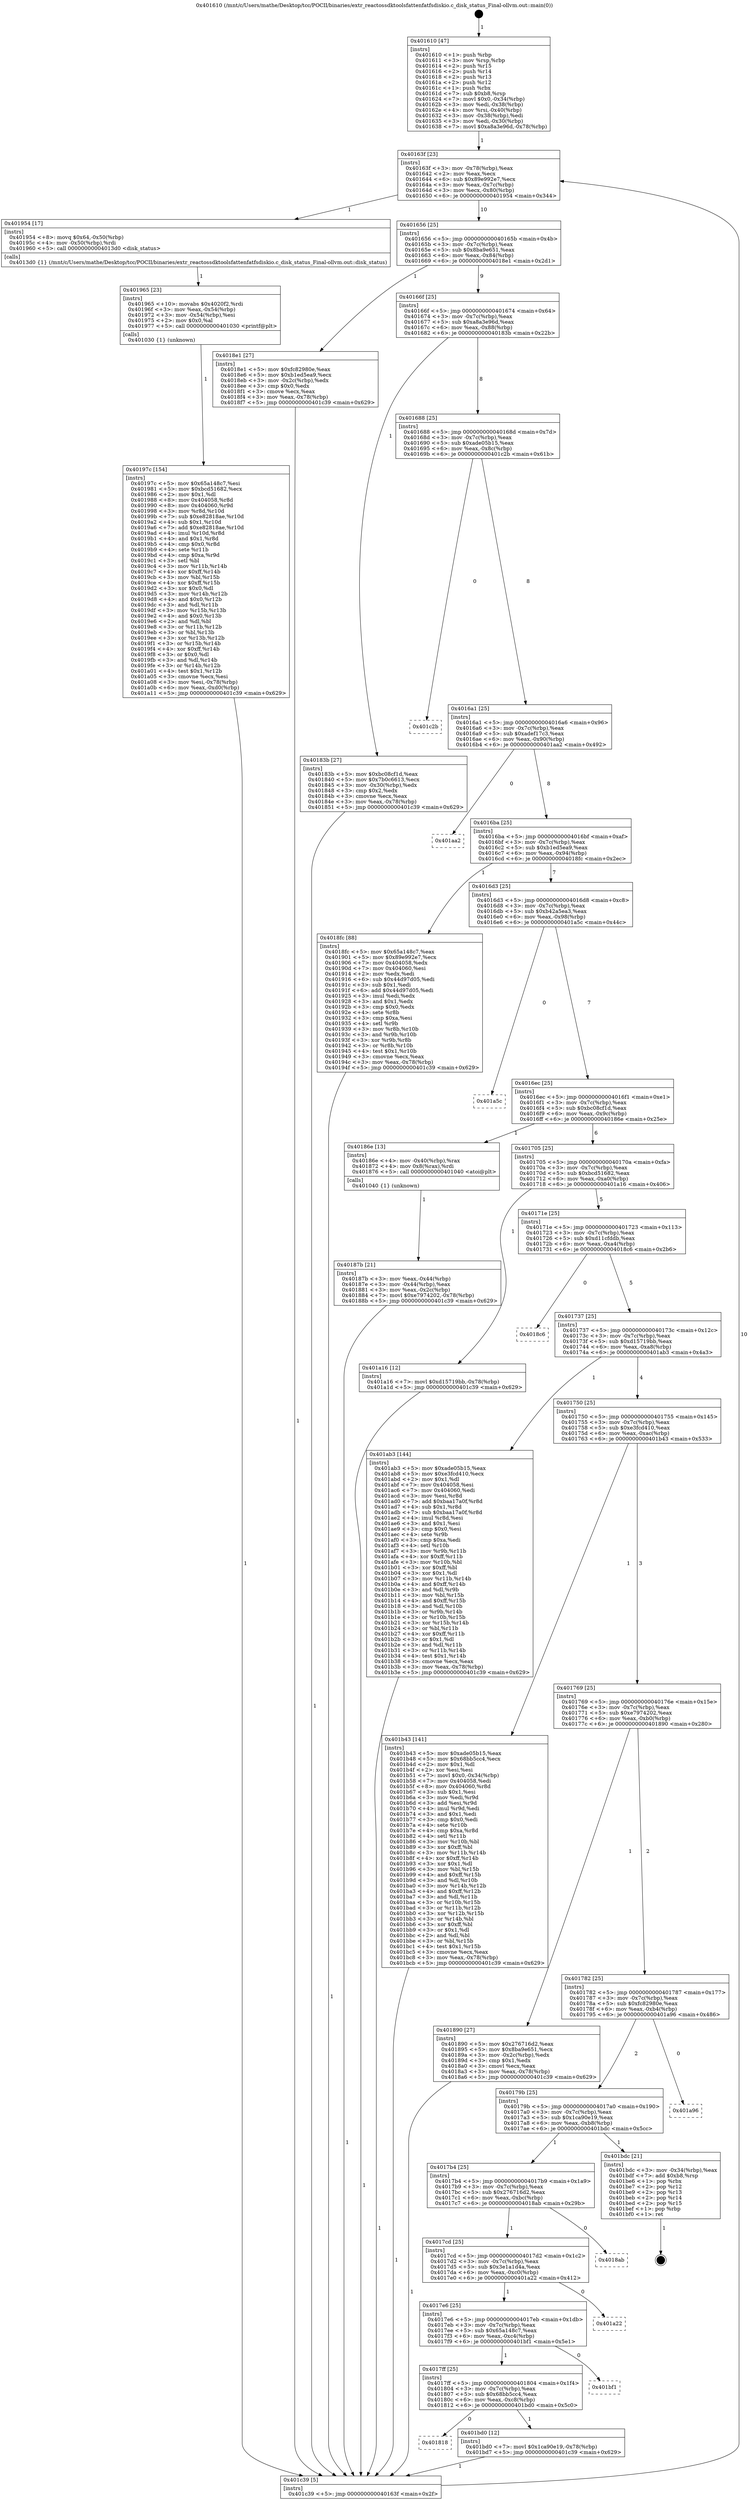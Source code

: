 digraph "0x401610" {
  label = "0x401610 (/mnt/c/Users/mathe/Desktop/tcc/POCII/binaries/extr_reactossdktoolsfattenfatfsdiskio.c_disk_status_Final-ollvm.out::main(0))"
  labelloc = "t"
  node[shape=record]

  Entry [label="",width=0.3,height=0.3,shape=circle,fillcolor=black,style=filled]
  "0x40163f" [label="{
     0x40163f [23]\l
     | [instrs]\l
     &nbsp;&nbsp;0x40163f \<+3\>: mov -0x78(%rbp),%eax\l
     &nbsp;&nbsp;0x401642 \<+2\>: mov %eax,%ecx\l
     &nbsp;&nbsp;0x401644 \<+6\>: sub $0x89e992e7,%ecx\l
     &nbsp;&nbsp;0x40164a \<+3\>: mov %eax,-0x7c(%rbp)\l
     &nbsp;&nbsp;0x40164d \<+3\>: mov %ecx,-0x80(%rbp)\l
     &nbsp;&nbsp;0x401650 \<+6\>: je 0000000000401954 \<main+0x344\>\l
  }"]
  "0x401954" [label="{
     0x401954 [17]\l
     | [instrs]\l
     &nbsp;&nbsp;0x401954 \<+8\>: movq $0x64,-0x50(%rbp)\l
     &nbsp;&nbsp;0x40195c \<+4\>: mov -0x50(%rbp),%rdi\l
     &nbsp;&nbsp;0x401960 \<+5\>: call 00000000004013d0 \<disk_status\>\l
     | [calls]\l
     &nbsp;&nbsp;0x4013d0 \{1\} (/mnt/c/Users/mathe/Desktop/tcc/POCII/binaries/extr_reactossdktoolsfattenfatfsdiskio.c_disk_status_Final-ollvm.out::disk_status)\l
  }"]
  "0x401656" [label="{
     0x401656 [25]\l
     | [instrs]\l
     &nbsp;&nbsp;0x401656 \<+5\>: jmp 000000000040165b \<main+0x4b\>\l
     &nbsp;&nbsp;0x40165b \<+3\>: mov -0x7c(%rbp),%eax\l
     &nbsp;&nbsp;0x40165e \<+5\>: sub $0x8ba9e651,%eax\l
     &nbsp;&nbsp;0x401663 \<+6\>: mov %eax,-0x84(%rbp)\l
     &nbsp;&nbsp;0x401669 \<+6\>: je 00000000004018e1 \<main+0x2d1\>\l
  }"]
  Exit [label="",width=0.3,height=0.3,shape=circle,fillcolor=black,style=filled,peripheries=2]
  "0x4018e1" [label="{
     0x4018e1 [27]\l
     | [instrs]\l
     &nbsp;&nbsp;0x4018e1 \<+5\>: mov $0xfc82980e,%eax\l
     &nbsp;&nbsp;0x4018e6 \<+5\>: mov $0xb1ed5ea9,%ecx\l
     &nbsp;&nbsp;0x4018eb \<+3\>: mov -0x2c(%rbp),%edx\l
     &nbsp;&nbsp;0x4018ee \<+3\>: cmp $0x0,%edx\l
     &nbsp;&nbsp;0x4018f1 \<+3\>: cmove %ecx,%eax\l
     &nbsp;&nbsp;0x4018f4 \<+3\>: mov %eax,-0x78(%rbp)\l
     &nbsp;&nbsp;0x4018f7 \<+5\>: jmp 0000000000401c39 \<main+0x629\>\l
  }"]
  "0x40166f" [label="{
     0x40166f [25]\l
     | [instrs]\l
     &nbsp;&nbsp;0x40166f \<+5\>: jmp 0000000000401674 \<main+0x64\>\l
     &nbsp;&nbsp;0x401674 \<+3\>: mov -0x7c(%rbp),%eax\l
     &nbsp;&nbsp;0x401677 \<+5\>: sub $0xa8a3e96d,%eax\l
     &nbsp;&nbsp;0x40167c \<+6\>: mov %eax,-0x88(%rbp)\l
     &nbsp;&nbsp;0x401682 \<+6\>: je 000000000040183b \<main+0x22b\>\l
  }"]
  "0x401818" [label="{
     0x401818\l
  }", style=dashed]
  "0x40183b" [label="{
     0x40183b [27]\l
     | [instrs]\l
     &nbsp;&nbsp;0x40183b \<+5\>: mov $0xbc08cf1d,%eax\l
     &nbsp;&nbsp;0x401840 \<+5\>: mov $0x7b0c6613,%ecx\l
     &nbsp;&nbsp;0x401845 \<+3\>: mov -0x30(%rbp),%edx\l
     &nbsp;&nbsp;0x401848 \<+3\>: cmp $0x2,%edx\l
     &nbsp;&nbsp;0x40184b \<+3\>: cmovne %ecx,%eax\l
     &nbsp;&nbsp;0x40184e \<+3\>: mov %eax,-0x78(%rbp)\l
     &nbsp;&nbsp;0x401851 \<+5\>: jmp 0000000000401c39 \<main+0x629\>\l
  }"]
  "0x401688" [label="{
     0x401688 [25]\l
     | [instrs]\l
     &nbsp;&nbsp;0x401688 \<+5\>: jmp 000000000040168d \<main+0x7d\>\l
     &nbsp;&nbsp;0x40168d \<+3\>: mov -0x7c(%rbp),%eax\l
     &nbsp;&nbsp;0x401690 \<+5\>: sub $0xade05b15,%eax\l
     &nbsp;&nbsp;0x401695 \<+6\>: mov %eax,-0x8c(%rbp)\l
     &nbsp;&nbsp;0x40169b \<+6\>: je 0000000000401c2b \<main+0x61b\>\l
  }"]
  "0x401c39" [label="{
     0x401c39 [5]\l
     | [instrs]\l
     &nbsp;&nbsp;0x401c39 \<+5\>: jmp 000000000040163f \<main+0x2f\>\l
  }"]
  "0x401610" [label="{
     0x401610 [47]\l
     | [instrs]\l
     &nbsp;&nbsp;0x401610 \<+1\>: push %rbp\l
     &nbsp;&nbsp;0x401611 \<+3\>: mov %rsp,%rbp\l
     &nbsp;&nbsp;0x401614 \<+2\>: push %r15\l
     &nbsp;&nbsp;0x401616 \<+2\>: push %r14\l
     &nbsp;&nbsp;0x401618 \<+2\>: push %r13\l
     &nbsp;&nbsp;0x40161a \<+2\>: push %r12\l
     &nbsp;&nbsp;0x40161c \<+1\>: push %rbx\l
     &nbsp;&nbsp;0x40161d \<+7\>: sub $0xb8,%rsp\l
     &nbsp;&nbsp;0x401624 \<+7\>: movl $0x0,-0x34(%rbp)\l
     &nbsp;&nbsp;0x40162b \<+3\>: mov %edi,-0x38(%rbp)\l
     &nbsp;&nbsp;0x40162e \<+4\>: mov %rsi,-0x40(%rbp)\l
     &nbsp;&nbsp;0x401632 \<+3\>: mov -0x38(%rbp),%edi\l
     &nbsp;&nbsp;0x401635 \<+3\>: mov %edi,-0x30(%rbp)\l
     &nbsp;&nbsp;0x401638 \<+7\>: movl $0xa8a3e96d,-0x78(%rbp)\l
  }"]
  "0x401bd0" [label="{
     0x401bd0 [12]\l
     | [instrs]\l
     &nbsp;&nbsp;0x401bd0 \<+7\>: movl $0x1ca90e19,-0x78(%rbp)\l
     &nbsp;&nbsp;0x401bd7 \<+5\>: jmp 0000000000401c39 \<main+0x629\>\l
  }"]
  "0x401c2b" [label="{
     0x401c2b\l
  }", style=dashed]
  "0x4016a1" [label="{
     0x4016a1 [25]\l
     | [instrs]\l
     &nbsp;&nbsp;0x4016a1 \<+5\>: jmp 00000000004016a6 \<main+0x96\>\l
     &nbsp;&nbsp;0x4016a6 \<+3\>: mov -0x7c(%rbp),%eax\l
     &nbsp;&nbsp;0x4016a9 \<+5\>: sub $0xadef17c3,%eax\l
     &nbsp;&nbsp;0x4016ae \<+6\>: mov %eax,-0x90(%rbp)\l
     &nbsp;&nbsp;0x4016b4 \<+6\>: je 0000000000401aa2 \<main+0x492\>\l
  }"]
  "0x4017ff" [label="{
     0x4017ff [25]\l
     | [instrs]\l
     &nbsp;&nbsp;0x4017ff \<+5\>: jmp 0000000000401804 \<main+0x1f4\>\l
     &nbsp;&nbsp;0x401804 \<+3\>: mov -0x7c(%rbp),%eax\l
     &nbsp;&nbsp;0x401807 \<+5\>: sub $0x68bb5cc4,%eax\l
     &nbsp;&nbsp;0x40180c \<+6\>: mov %eax,-0xc8(%rbp)\l
     &nbsp;&nbsp;0x401812 \<+6\>: je 0000000000401bd0 \<main+0x5c0\>\l
  }"]
  "0x401aa2" [label="{
     0x401aa2\l
  }", style=dashed]
  "0x4016ba" [label="{
     0x4016ba [25]\l
     | [instrs]\l
     &nbsp;&nbsp;0x4016ba \<+5\>: jmp 00000000004016bf \<main+0xaf\>\l
     &nbsp;&nbsp;0x4016bf \<+3\>: mov -0x7c(%rbp),%eax\l
     &nbsp;&nbsp;0x4016c2 \<+5\>: sub $0xb1ed5ea9,%eax\l
     &nbsp;&nbsp;0x4016c7 \<+6\>: mov %eax,-0x94(%rbp)\l
     &nbsp;&nbsp;0x4016cd \<+6\>: je 00000000004018fc \<main+0x2ec\>\l
  }"]
  "0x401bf1" [label="{
     0x401bf1\l
  }", style=dashed]
  "0x4018fc" [label="{
     0x4018fc [88]\l
     | [instrs]\l
     &nbsp;&nbsp;0x4018fc \<+5\>: mov $0x65a148c7,%eax\l
     &nbsp;&nbsp;0x401901 \<+5\>: mov $0x89e992e7,%ecx\l
     &nbsp;&nbsp;0x401906 \<+7\>: mov 0x404058,%edx\l
     &nbsp;&nbsp;0x40190d \<+7\>: mov 0x404060,%esi\l
     &nbsp;&nbsp;0x401914 \<+2\>: mov %edx,%edi\l
     &nbsp;&nbsp;0x401916 \<+6\>: sub $0x44d97d05,%edi\l
     &nbsp;&nbsp;0x40191c \<+3\>: sub $0x1,%edi\l
     &nbsp;&nbsp;0x40191f \<+6\>: add $0x44d97d05,%edi\l
     &nbsp;&nbsp;0x401925 \<+3\>: imul %edi,%edx\l
     &nbsp;&nbsp;0x401928 \<+3\>: and $0x1,%edx\l
     &nbsp;&nbsp;0x40192b \<+3\>: cmp $0x0,%edx\l
     &nbsp;&nbsp;0x40192e \<+4\>: sete %r8b\l
     &nbsp;&nbsp;0x401932 \<+3\>: cmp $0xa,%esi\l
     &nbsp;&nbsp;0x401935 \<+4\>: setl %r9b\l
     &nbsp;&nbsp;0x401939 \<+3\>: mov %r8b,%r10b\l
     &nbsp;&nbsp;0x40193c \<+3\>: and %r9b,%r10b\l
     &nbsp;&nbsp;0x40193f \<+3\>: xor %r9b,%r8b\l
     &nbsp;&nbsp;0x401942 \<+3\>: or %r8b,%r10b\l
     &nbsp;&nbsp;0x401945 \<+4\>: test $0x1,%r10b\l
     &nbsp;&nbsp;0x401949 \<+3\>: cmovne %ecx,%eax\l
     &nbsp;&nbsp;0x40194c \<+3\>: mov %eax,-0x78(%rbp)\l
     &nbsp;&nbsp;0x40194f \<+5\>: jmp 0000000000401c39 \<main+0x629\>\l
  }"]
  "0x4016d3" [label="{
     0x4016d3 [25]\l
     | [instrs]\l
     &nbsp;&nbsp;0x4016d3 \<+5\>: jmp 00000000004016d8 \<main+0xc8\>\l
     &nbsp;&nbsp;0x4016d8 \<+3\>: mov -0x7c(%rbp),%eax\l
     &nbsp;&nbsp;0x4016db \<+5\>: sub $0xb42a5ea3,%eax\l
     &nbsp;&nbsp;0x4016e0 \<+6\>: mov %eax,-0x98(%rbp)\l
     &nbsp;&nbsp;0x4016e6 \<+6\>: je 0000000000401a5c \<main+0x44c\>\l
  }"]
  "0x4017e6" [label="{
     0x4017e6 [25]\l
     | [instrs]\l
     &nbsp;&nbsp;0x4017e6 \<+5\>: jmp 00000000004017eb \<main+0x1db\>\l
     &nbsp;&nbsp;0x4017eb \<+3\>: mov -0x7c(%rbp),%eax\l
     &nbsp;&nbsp;0x4017ee \<+5\>: sub $0x65a148c7,%eax\l
     &nbsp;&nbsp;0x4017f3 \<+6\>: mov %eax,-0xc4(%rbp)\l
     &nbsp;&nbsp;0x4017f9 \<+6\>: je 0000000000401bf1 \<main+0x5e1\>\l
  }"]
  "0x401a5c" [label="{
     0x401a5c\l
  }", style=dashed]
  "0x4016ec" [label="{
     0x4016ec [25]\l
     | [instrs]\l
     &nbsp;&nbsp;0x4016ec \<+5\>: jmp 00000000004016f1 \<main+0xe1\>\l
     &nbsp;&nbsp;0x4016f1 \<+3\>: mov -0x7c(%rbp),%eax\l
     &nbsp;&nbsp;0x4016f4 \<+5\>: sub $0xbc08cf1d,%eax\l
     &nbsp;&nbsp;0x4016f9 \<+6\>: mov %eax,-0x9c(%rbp)\l
     &nbsp;&nbsp;0x4016ff \<+6\>: je 000000000040186e \<main+0x25e\>\l
  }"]
  "0x401a22" [label="{
     0x401a22\l
  }", style=dashed]
  "0x40186e" [label="{
     0x40186e [13]\l
     | [instrs]\l
     &nbsp;&nbsp;0x40186e \<+4\>: mov -0x40(%rbp),%rax\l
     &nbsp;&nbsp;0x401872 \<+4\>: mov 0x8(%rax),%rdi\l
     &nbsp;&nbsp;0x401876 \<+5\>: call 0000000000401040 \<atoi@plt\>\l
     | [calls]\l
     &nbsp;&nbsp;0x401040 \{1\} (unknown)\l
  }"]
  "0x401705" [label="{
     0x401705 [25]\l
     | [instrs]\l
     &nbsp;&nbsp;0x401705 \<+5\>: jmp 000000000040170a \<main+0xfa\>\l
     &nbsp;&nbsp;0x40170a \<+3\>: mov -0x7c(%rbp),%eax\l
     &nbsp;&nbsp;0x40170d \<+5\>: sub $0xbcd51682,%eax\l
     &nbsp;&nbsp;0x401712 \<+6\>: mov %eax,-0xa0(%rbp)\l
     &nbsp;&nbsp;0x401718 \<+6\>: je 0000000000401a16 \<main+0x406\>\l
  }"]
  "0x40187b" [label="{
     0x40187b [21]\l
     | [instrs]\l
     &nbsp;&nbsp;0x40187b \<+3\>: mov %eax,-0x44(%rbp)\l
     &nbsp;&nbsp;0x40187e \<+3\>: mov -0x44(%rbp),%eax\l
     &nbsp;&nbsp;0x401881 \<+3\>: mov %eax,-0x2c(%rbp)\l
     &nbsp;&nbsp;0x401884 \<+7\>: movl $0xe7974202,-0x78(%rbp)\l
     &nbsp;&nbsp;0x40188b \<+5\>: jmp 0000000000401c39 \<main+0x629\>\l
  }"]
  "0x4017cd" [label="{
     0x4017cd [25]\l
     | [instrs]\l
     &nbsp;&nbsp;0x4017cd \<+5\>: jmp 00000000004017d2 \<main+0x1c2\>\l
     &nbsp;&nbsp;0x4017d2 \<+3\>: mov -0x7c(%rbp),%eax\l
     &nbsp;&nbsp;0x4017d5 \<+5\>: sub $0x3e1a1d4a,%eax\l
     &nbsp;&nbsp;0x4017da \<+6\>: mov %eax,-0xc0(%rbp)\l
     &nbsp;&nbsp;0x4017e0 \<+6\>: je 0000000000401a22 \<main+0x412\>\l
  }"]
  "0x401a16" [label="{
     0x401a16 [12]\l
     | [instrs]\l
     &nbsp;&nbsp;0x401a16 \<+7\>: movl $0xd15719bb,-0x78(%rbp)\l
     &nbsp;&nbsp;0x401a1d \<+5\>: jmp 0000000000401c39 \<main+0x629\>\l
  }"]
  "0x40171e" [label="{
     0x40171e [25]\l
     | [instrs]\l
     &nbsp;&nbsp;0x40171e \<+5\>: jmp 0000000000401723 \<main+0x113\>\l
     &nbsp;&nbsp;0x401723 \<+3\>: mov -0x7c(%rbp),%eax\l
     &nbsp;&nbsp;0x401726 \<+5\>: sub $0xd11cfddb,%eax\l
     &nbsp;&nbsp;0x40172b \<+6\>: mov %eax,-0xa4(%rbp)\l
     &nbsp;&nbsp;0x401731 \<+6\>: je 00000000004018c6 \<main+0x2b6\>\l
  }"]
  "0x4018ab" [label="{
     0x4018ab\l
  }", style=dashed]
  "0x4018c6" [label="{
     0x4018c6\l
  }", style=dashed]
  "0x401737" [label="{
     0x401737 [25]\l
     | [instrs]\l
     &nbsp;&nbsp;0x401737 \<+5\>: jmp 000000000040173c \<main+0x12c\>\l
     &nbsp;&nbsp;0x40173c \<+3\>: mov -0x7c(%rbp),%eax\l
     &nbsp;&nbsp;0x40173f \<+5\>: sub $0xd15719bb,%eax\l
     &nbsp;&nbsp;0x401744 \<+6\>: mov %eax,-0xa8(%rbp)\l
     &nbsp;&nbsp;0x40174a \<+6\>: je 0000000000401ab3 \<main+0x4a3\>\l
  }"]
  "0x4017b4" [label="{
     0x4017b4 [25]\l
     | [instrs]\l
     &nbsp;&nbsp;0x4017b4 \<+5\>: jmp 00000000004017b9 \<main+0x1a9\>\l
     &nbsp;&nbsp;0x4017b9 \<+3\>: mov -0x7c(%rbp),%eax\l
     &nbsp;&nbsp;0x4017bc \<+5\>: sub $0x276716d2,%eax\l
     &nbsp;&nbsp;0x4017c1 \<+6\>: mov %eax,-0xbc(%rbp)\l
     &nbsp;&nbsp;0x4017c7 \<+6\>: je 00000000004018ab \<main+0x29b\>\l
  }"]
  "0x401ab3" [label="{
     0x401ab3 [144]\l
     | [instrs]\l
     &nbsp;&nbsp;0x401ab3 \<+5\>: mov $0xade05b15,%eax\l
     &nbsp;&nbsp;0x401ab8 \<+5\>: mov $0xe3fcd410,%ecx\l
     &nbsp;&nbsp;0x401abd \<+2\>: mov $0x1,%dl\l
     &nbsp;&nbsp;0x401abf \<+7\>: mov 0x404058,%esi\l
     &nbsp;&nbsp;0x401ac6 \<+7\>: mov 0x404060,%edi\l
     &nbsp;&nbsp;0x401acd \<+3\>: mov %esi,%r8d\l
     &nbsp;&nbsp;0x401ad0 \<+7\>: add $0xbaa17a0f,%r8d\l
     &nbsp;&nbsp;0x401ad7 \<+4\>: sub $0x1,%r8d\l
     &nbsp;&nbsp;0x401adb \<+7\>: sub $0xbaa17a0f,%r8d\l
     &nbsp;&nbsp;0x401ae2 \<+4\>: imul %r8d,%esi\l
     &nbsp;&nbsp;0x401ae6 \<+3\>: and $0x1,%esi\l
     &nbsp;&nbsp;0x401ae9 \<+3\>: cmp $0x0,%esi\l
     &nbsp;&nbsp;0x401aec \<+4\>: sete %r9b\l
     &nbsp;&nbsp;0x401af0 \<+3\>: cmp $0xa,%edi\l
     &nbsp;&nbsp;0x401af3 \<+4\>: setl %r10b\l
     &nbsp;&nbsp;0x401af7 \<+3\>: mov %r9b,%r11b\l
     &nbsp;&nbsp;0x401afa \<+4\>: xor $0xff,%r11b\l
     &nbsp;&nbsp;0x401afe \<+3\>: mov %r10b,%bl\l
     &nbsp;&nbsp;0x401b01 \<+3\>: xor $0xff,%bl\l
     &nbsp;&nbsp;0x401b04 \<+3\>: xor $0x1,%dl\l
     &nbsp;&nbsp;0x401b07 \<+3\>: mov %r11b,%r14b\l
     &nbsp;&nbsp;0x401b0a \<+4\>: and $0xff,%r14b\l
     &nbsp;&nbsp;0x401b0e \<+3\>: and %dl,%r9b\l
     &nbsp;&nbsp;0x401b11 \<+3\>: mov %bl,%r15b\l
     &nbsp;&nbsp;0x401b14 \<+4\>: and $0xff,%r15b\l
     &nbsp;&nbsp;0x401b18 \<+3\>: and %dl,%r10b\l
     &nbsp;&nbsp;0x401b1b \<+3\>: or %r9b,%r14b\l
     &nbsp;&nbsp;0x401b1e \<+3\>: or %r10b,%r15b\l
     &nbsp;&nbsp;0x401b21 \<+3\>: xor %r15b,%r14b\l
     &nbsp;&nbsp;0x401b24 \<+3\>: or %bl,%r11b\l
     &nbsp;&nbsp;0x401b27 \<+4\>: xor $0xff,%r11b\l
     &nbsp;&nbsp;0x401b2b \<+3\>: or $0x1,%dl\l
     &nbsp;&nbsp;0x401b2e \<+3\>: and %dl,%r11b\l
     &nbsp;&nbsp;0x401b31 \<+3\>: or %r11b,%r14b\l
     &nbsp;&nbsp;0x401b34 \<+4\>: test $0x1,%r14b\l
     &nbsp;&nbsp;0x401b38 \<+3\>: cmovne %ecx,%eax\l
     &nbsp;&nbsp;0x401b3b \<+3\>: mov %eax,-0x78(%rbp)\l
     &nbsp;&nbsp;0x401b3e \<+5\>: jmp 0000000000401c39 \<main+0x629\>\l
  }"]
  "0x401750" [label="{
     0x401750 [25]\l
     | [instrs]\l
     &nbsp;&nbsp;0x401750 \<+5\>: jmp 0000000000401755 \<main+0x145\>\l
     &nbsp;&nbsp;0x401755 \<+3\>: mov -0x7c(%rbp),%eax\l
     &nbsp;&nbsp;0x401758 \<+5\>: sub $0xe3fcd410,%eax\l
     &nbsp;&nbsp;0x40175d \<+6\>: mov %eax,-0xac(%rbp)\l
     &nbsp;&nbsp;0x401763 \<+6\>: je 0000000000401b43 \<main+0x533\>\l
  }"]
  "0x401bdc" [label="{
     0x401bdc [21]\l
     | [instrs]\l
     &nbsp;&nbsp;0x401bdc \<+3\>: mov -0x34(%rbp),%eax\l
     &nbsp;&nbsp;0x401bdf \<+7\>: add $0xb8,%rsp\l
     &nbsp;&nbsp;0x401be6 \<+1\>: pop %rbx\l
     &nbsp;&nbsp;0x401be7 \<+2\>: pop %r12\l
     &nbsp;&nbsp;0x401be9 \<+2\>: pop %r13\l
     &nbsp;&nbsp;0x401beb \<+2\>: pop %r14\l
     &nbsp;&nbsp;0x401bed \<+2\>: pop %r15\l
     &nbsp;&nbsp;0x401bef \<+1\>: pop %rbp\l
     &nbsp;&nbsp;0x401bf0 \<+1\>: ret\l
  }"]
  "0x401b43" [label="{
     0x401b43 [141]\l
     | [instrs]\l
     &nbsp;&nbsp;0x401b43 \<+5\>: mov $0xade05b15,%eax\l
     &nbsp;&nbsp;0x401b48 \<+5\>: mov $0x68bb5cc4,%ecx\l
     &nbsp;&nbsp;0x401b4d \<+2\>: mov $0x1,%dl\l
     &nbsp;&nbsp;0x401b4f \<+2\>: xor %esi,%esi\l
     &nbsp;&nbsp;0x401b51 \<+7\>: movl $0x0,-0x34(%rbp)\l
     &nbsp;&nbsp;0x401b58 \<+7\>: mov 0x404058,%edi\l
     &nbsp;&nbsp;0x401b5f \<+8\>: mov 0x404060,%r8d\l
     &nbsp;&nbsp;0x401b67 \<+3\>: sub $0x1,%esi\l
     &nbsp;&nbsp;0x401b6a \<+3\>: mov %edi,%r9d\l
     &nbsp;&nbsp;0x401b6d \<+3\>: add %esi,%r9d\l
     &nbsp;&nbsp;0x401b70 \<+4\>: imul %r9d,%edi\l
     &nbsp;&nbsp;0x401b74 \<+3\>: and $0x1,%edi\l
     &nbsp;&nbsp;0x401b77 \<+3\>: cmp $0x0,%edi\l
     &nbsp;&nbsp;0x401b7a \<+4\>: sete %r10b\l
     &nbsp;&nbsp;0x401b7e \<+4\>: cmp $0xa,%r8d\l
     &nbsp;&nbsp;0x401b82 \<+4\>: setl %r11b\l
     &nbsp;&nbsp;0x401b86 \<+3\>: mov %r10b,%bl\l
     &nbsp;&nbsp;0x401b89 \<+3\>: xor $0xff,%bl\l
     &nbsp;&nbsp;0x401b8c \<+3\>: mov %r11b,%r14b\l
     &nbsp;&nbsp;0x401b8f \<+4\>: xor $0xff,%r14b\l
     &nbsp;&nbsp;0x401b93 \<+3\>: xor $0x1,%dl\l
     &nbsp;&nbsp;0x401b96 \<+3\>: mov %bl,%r15b\l
     &nbsp;&nbsp;0x401b99 \<+4\>: and $0xff,%r15b\l
     &nbsp;&nbsp;0x401b9d \<+3\>: and %dl,%r10b\l
     &nbsp;&nbsp;0x401ba0 \<+3\>: mov %r14b,%r12b\l
     &nbsp;&nbsp;0x401ba3 \<+4\>: and $0xff,%r12b\l
     &nbsp;&nbsp;0x401ba7 \<+3\>: and %dl,%r11b\l
     &nbsp;&nbsp;0x401baa \<+3\>: or %r10b,%r15b\l
     &nbsp;&nbsp;0x401bad \<+3\>: or %r11b,%r12b\l
     &nbsp;&nbsp;0x401bb0 \<+3\>: xor %r12b,%r15b\l
     &nbsp;&nbsp;0x401bb3 \<+3\>: or %r14b,%bl\l
     &nbsp;&nbsp;0x401bb6 \<+3\>: xor $0xff,%bl\l
     &nbsp;&nbsp;0x401bb9 \<+3\>: or $0x1,%dl\l
     &nbsp;&nbsp;0x401bbc \<+2\>: and %dl,%bl\l
     &nbsp;&nbsp;0x401bbe \<+3\>: or %bl,%r15b\l
     &nbsp;&nbsp;0x401bc1 \<+4\>: test $0x1,%r15b\l
     &nbsp;&nbsp;0x401bc5 \<+3\>: cmovne %ecx,%eax\l
     &nbsp;&nbsp;0x401bc8 \<+3\>: mov %eax,-0x78(%rbp)\l
     &nbsp;&nbsp;0x401bcb \<+5\>: jmp 0000000000401c39 \<main+0x629\>\l
  }"]
  "0x401769" [label="{
     0x401769 [25]\l
     | [instrs]\l
     &nbsp;&nbsp;0x401769 \<+5\>: jmp 000000000040176e \<main+0x15e\>\l
     &nbsp;&nbsp;0x40176e \<+3\>: mov -0x7c(%rbp),%eax\l
     &nbsp;&nbsp;0x401771 \<+5\>: sub $0xe7974202,%eax\l
     &nbsp;&nbsp;0x401776 \<+6\>: mov %eax,-0xb0(%rbp)\l
     &nbsp;&nbsp;0x40177c \<+6\>: je 0000000000401890 \<main+0x280\>\l
  }"]
  "0x40179b" [label="{
     0x40179b [25]\l
     | [instrs]\l
     &nbsp;&nbsp;0x40179b \<+5\>: jmp 00000000004017a0 \<main+0x190\>\l
     &nbsp;&nbsp;0x4017a0 \<+3\>: mov -0x7c(%rbp),%eax\l
     &nbsp;&nbsp;0x4017a3 \<+5\>: sub $0x1ca90e19,%eax\l
     &nbsp;&nbsp;0x4017a8 \<+6\>: mov %eax,-0xb8(%rbp)\l
     &nbsp;&nbsp;0x4017ae \<+6\>: je 0000000000401bdc \<main+0x5cc\>\l
  }"]
  "0x401890" [label="{
     0x401890 [27]\l
     | [instrs]\l
     &nbsp;&nbsp;0x401890 \<+5\>: mov $0x276716d2,%eax\l
     &nbsp;&nbsp;0x401895 \<+5\>: mov $0x8ba9e651,%ecx\l
     &nbsp;&nbsp;0x40189a \<+3\>: mov -0x2c(%rbp),%edx\l
     &nbsp;&nbsp;0x40189d \<+3\>: cmp $0x1,%edx\l
     &nbsp;&nbsp;0x4018a0 \<+3\>: cmovl %ecx,%eax\l
     &nbsp;&nbsp;0x4018a3 \<+3\>: mov %eax,-0x78(%rbp)\l
     &nbsp;&nbsp;0x4018a6 \<+5\>: jmp 0000000000401c39 \<main+0x629\>\l
  }"]
  "0x401782" [label="{
     0x401782 [25]\l
     | [instrs]\l
     &nbsp;&nbsp;0x401782 \<+5\>: jmp 0000000000401787 \<main+0x177\>\l
     &nbsp;&nbsp;0x401787 \<+3\>: mov -0x7c(%rbp),%eax\l
     &nbsp;&nbsp;0x40178a \<+5\>: sub $0xfc82980e,%eax\l
     &nbsp;&nbsp;0x40178f \<+6\>: mov %eax,-0xb4(%rbp)\l
     &nbsp;&nbsp;0x401795 \<+6\>: je 0000000000401a96 \<main+0x486\>\l
  }"]
  "0x401965" [label="{
     0x401965 [23]\l
     | [instrs]\l
     &nbsp;&nbsp;0x401965 \<+10\>: movabs $0x4020f2,%rdi\l
     &nbsp;&nbsp;0x40196f \<+3\>: mov %eax,-0x54(%rbp)\l
     &nbsp;&nbsp;0x401972 \<+3\>: mov -0x54(%rbp),%esi\l
     &nbsp;&nbsp;0x401975 \<+2\>: mov $0x0,%al\l
     &nbsp;&nbsp;0x401977 \<+5\>: call 0000000000401030 \<printf@plt\>\l
     | [calls]\l
     &nbsp;&nbsp;0x401030 \{1\} (unknown)\l
  }"]
  "0x40197c" [label="{
     0x40197c [154]\l
     | [instrs]\l
     &nbsp;&nbsp;0x40197c \<+5\>: mov $0x65a148c7,%esi\l
     &nbsp;&nbsp;0x401981 \<+5\>: mov $0xbcd51682,%ecx\l
     &nbsp;&nbsp;0x401986 \<+2\>: mov $0x1,%dl\l
     &nbsp;&nbsp;0x401988 \<+8\>: mov 0x404058,%r8d\l
     &nbsp;&nbsp;0x401990 \<+8\>: mov 0x404060,%r9d\l
     &nbsp;&nbsp;0x401998 \<+3\>: mov %r8d,%r10d\l
     &nbsp;&nbsp;0x40199b \<+7\>: sub $0xe82818ae,%r10d\l
     &nbsp;&nbsp;0x4019a2 \<+4\>: sub $0x1,%r10d\l
     &nbsp;&nbsp;0x4019a6 \<+7\>: add $0xe82818ae,%r10d\l
     &nbsp;&nbsp;0x4019ad \<+4\>: imul %r10d,%r8d\l
     &nbsp;&nbsp;0x4019b1 \<+4\>: and $0x1,%r8d\l
     &nbsp;&nbsp;0x4019b5 \<+4\>: cmp $0x0,%r8d\l
     &nbsp;&nbsp;0x4019b9 \<+4\>: sete %r11b\l
     &nbsp;&nbsp;0x4019bd \<+4\>: cmp $0xa,%r9d\l
     &nbsp;&nbsp;0x4019c1 \<+3\>: setl %bl\l
     &nbsp;&nbsp;0x4019c4 \<+3\>: mov %r11b,%r14b\l
     &nbsp;&nbsp;0x4019c7 \<+4\>: xor $0xff,%r14b\l
     &nbsp;&nbsp;0x4019cb \<+3\>: mov %bl,%r15b\l
     &nbsp;&nbsp;0x4019ce \<+4\>: xor $0xff,%r15b\l
     &nbsp;&nbsp;0x4019d2 \<+3\>: xor $0x0,%dl\l
     &nbsp;&nbsp;0x4019d5 \<+3\>: mov %r14b,%r12b\l
     &nbsp;&nbsp;0x4019d8 \<+4\>: and $0x0,%r12b\l
     &nbsp;&nbsp;0x4019dc \<+3\>: and %dl,%r11b\l
     &nbsp;&nbsp;0x4019df \<+3\>: mov %r15b,%r13b\l
     &nbsp;&nbsp;0x4019e2 \<+4\>: and $0x0,%r13b\l
     &nbsp;&nbsp;0x4019e6 \<+2\>: and %dl,%bl\l
     &nbsp;&nbsp;0x4019e8 \<+3\>: or %r11b,%r12b\l
     &nbsp;&nbsp;0x4019eb \<+3\>: or %bl,%r13b\l
     &nbsp;&nbsp;0x4019ee \<+3\>: xor %r13b,%r12b\l
     &nbsp;&nbsp;0x4019f1 \<+3\>: or %r15b,%r14b\l
     &nbsp;&nbsp;0x4019f4 \<+4\>: xor $0xff,%r14b\l
     &nbsp;&nbsp;0x4019f8 \<+3\>: or $0x0,%dl\l
     &nbsp;&nbsp;0x4019fb \<+3\>: and %dl,%r14b\l
     &nbsp;&nbsp;0x4019fe \<+3\>: or %r14b,%r12b\l
     &nbsp;&nbsp;0x401a01 \<+4\>: test $0x1,%r12b\l
     &nbsp;&nbsp;0x401a05 \<+3\>: cmovne %ecx,%esi\l
     &nbsp;&nbsp;0x401a08 \<+3\>: mov %esi,-0x78(%rbp)\l
     &nbsp;&nbsp;0x401a0b \<+6\>: mov %eax,-0xd0(%rbp)\l
     &nbsp;&nbsp;0x401a11 \<+5\>: jmp 0000000000401c39 \<main+0x629\>\l
  }"]
  "0x401a96" [label="{
     0x401a96\l
  }", style=dashed]
  Entry -> "0x401610" [label=" 1"]
  "0x40163f" -> "0x401954" [label=" 1"]
  "0x40163f" -> "0x401656" [label=" 10"]
  "0x401bdc" -> Exit [label=" 1"]
  "0x401656" -> "0x4018e1" [label=" 1"]
  "0x401656" -> "0x40166f" [label=" 9"]
  "0x401bd0" -> "0x401c39" [label=" 1"]
  "0x40166f" -> "0x40183b" [label=" 1"]
  "0x40166f" -> "0x401688" [label=" 8"]
  "0x40183b" -> "0x401c39" [label=" 1"]
  "0x401610" -> "0x40163f" [label=" 1"]
  "0x401c39" -> "0x40163f" [label=" 10"]
  "0x4017ff" -> "0x401818" [label=" 0"]
  "0x401688" -> "0x401c2b" [label=" 0"]
  "0x401688" -> "0x4016a1" [label=" 8"]
  "0x4017ff" -> "0x401bd0" [label=" 1"]
  "0x4016a1" -> "0x401aa2" [label=" 0"]
  "0x4016a1" -> "0x4016ba" [label=" 8"]
  "0x4017e6" -> "0x4017ff" [label=" 1"]
  "0x4016ba" -> "0x4018fc" [label=" 1"]
  "0x4016ba" -> "0x4016d3" [label=" 7"]
  "0x4017e6" -> "0x401bf1" [label=" 0"]
  "0x4016d3" -> "0x401a5c" [label=" 0"]
  "0x4016d3" -> "0x4016ec" [label=" 7"]
  "0x4017cd" -> "0x4017e6" [label=" 1"]
  "0x4016ec" -> "0x40186e" [label=" 1"]
  "0x4016ec" -> "0x401705" [label=" 6"]
  "0x40186e" -> "0x40187b" [label=" 1"]
  "0x40187b" -> "0x401c39" [label=" 1"]
  "0x4017cd" -> "0x401a22" [label=" 0"]
  "0x401705" -> "0x401a16" [label=" 1"]
  "0x401705" -> "0x40171e" [label=" 5"]
  "0x4017b4" -> "0x4017cd" [label=" 1"]
  "0x40171e" -> "0x4018c6" [label=" 0"]
  "0x40171e" -> "0x401737" [label=" 5"]
  "0x4017b4" -> "0x4018ab" [label=" 0"]
  "0x401737" -> "0x401ab3" [label=" 1"]
  "0x401737" -> "0x401750" [label=" 4"]
  "0x40179b" -> "0x4017b4" [label=" 1"]
  "0x401750" -> "0x401b43" [label=" 1"]
  "0x401750" -> "0x401769" [label=" 3"]
  "0x40179b" -> "0x401bdc" [label=" 1"]
  "0x401769" -> "0x401890" [label=" 1"]
  "0x401769" -> "0x401782" [label=" 2"]
  "0x401890" -> "0x401c39" [label=" 1"]
  "0x4018e1" -> "0x401c39" [label=" 1"]
  "0x4018fc" -> "0x401c39" [label=" 1"]
  "0x401954" -> "0x401965" [label=" 1"]
  "0x401965" -> "0x40197c" [label=" 1"]
  "0x40197c" -> "0x401c39" [label=" 1"]
  "0x401a16" -> "0x401c39" [label=" 1"]
  "0x401ab3" -> "0x401c39" [label=" 1"]
  "0x401b43" -> "0x401c39" [label=" 1"]
  "0x401782" -> "0x40179b" [label=" 2"]
  "0x401782" -> "0x401a96" [label=" 0"]
}
